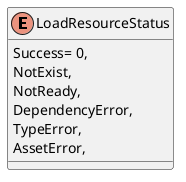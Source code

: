 @startuml
enum LoadResourceStatus {
    Success= 0,
    NotExist,
    NotReady,
    DependencyError,
    TypeError,
    AssetError,
}
@enduml
